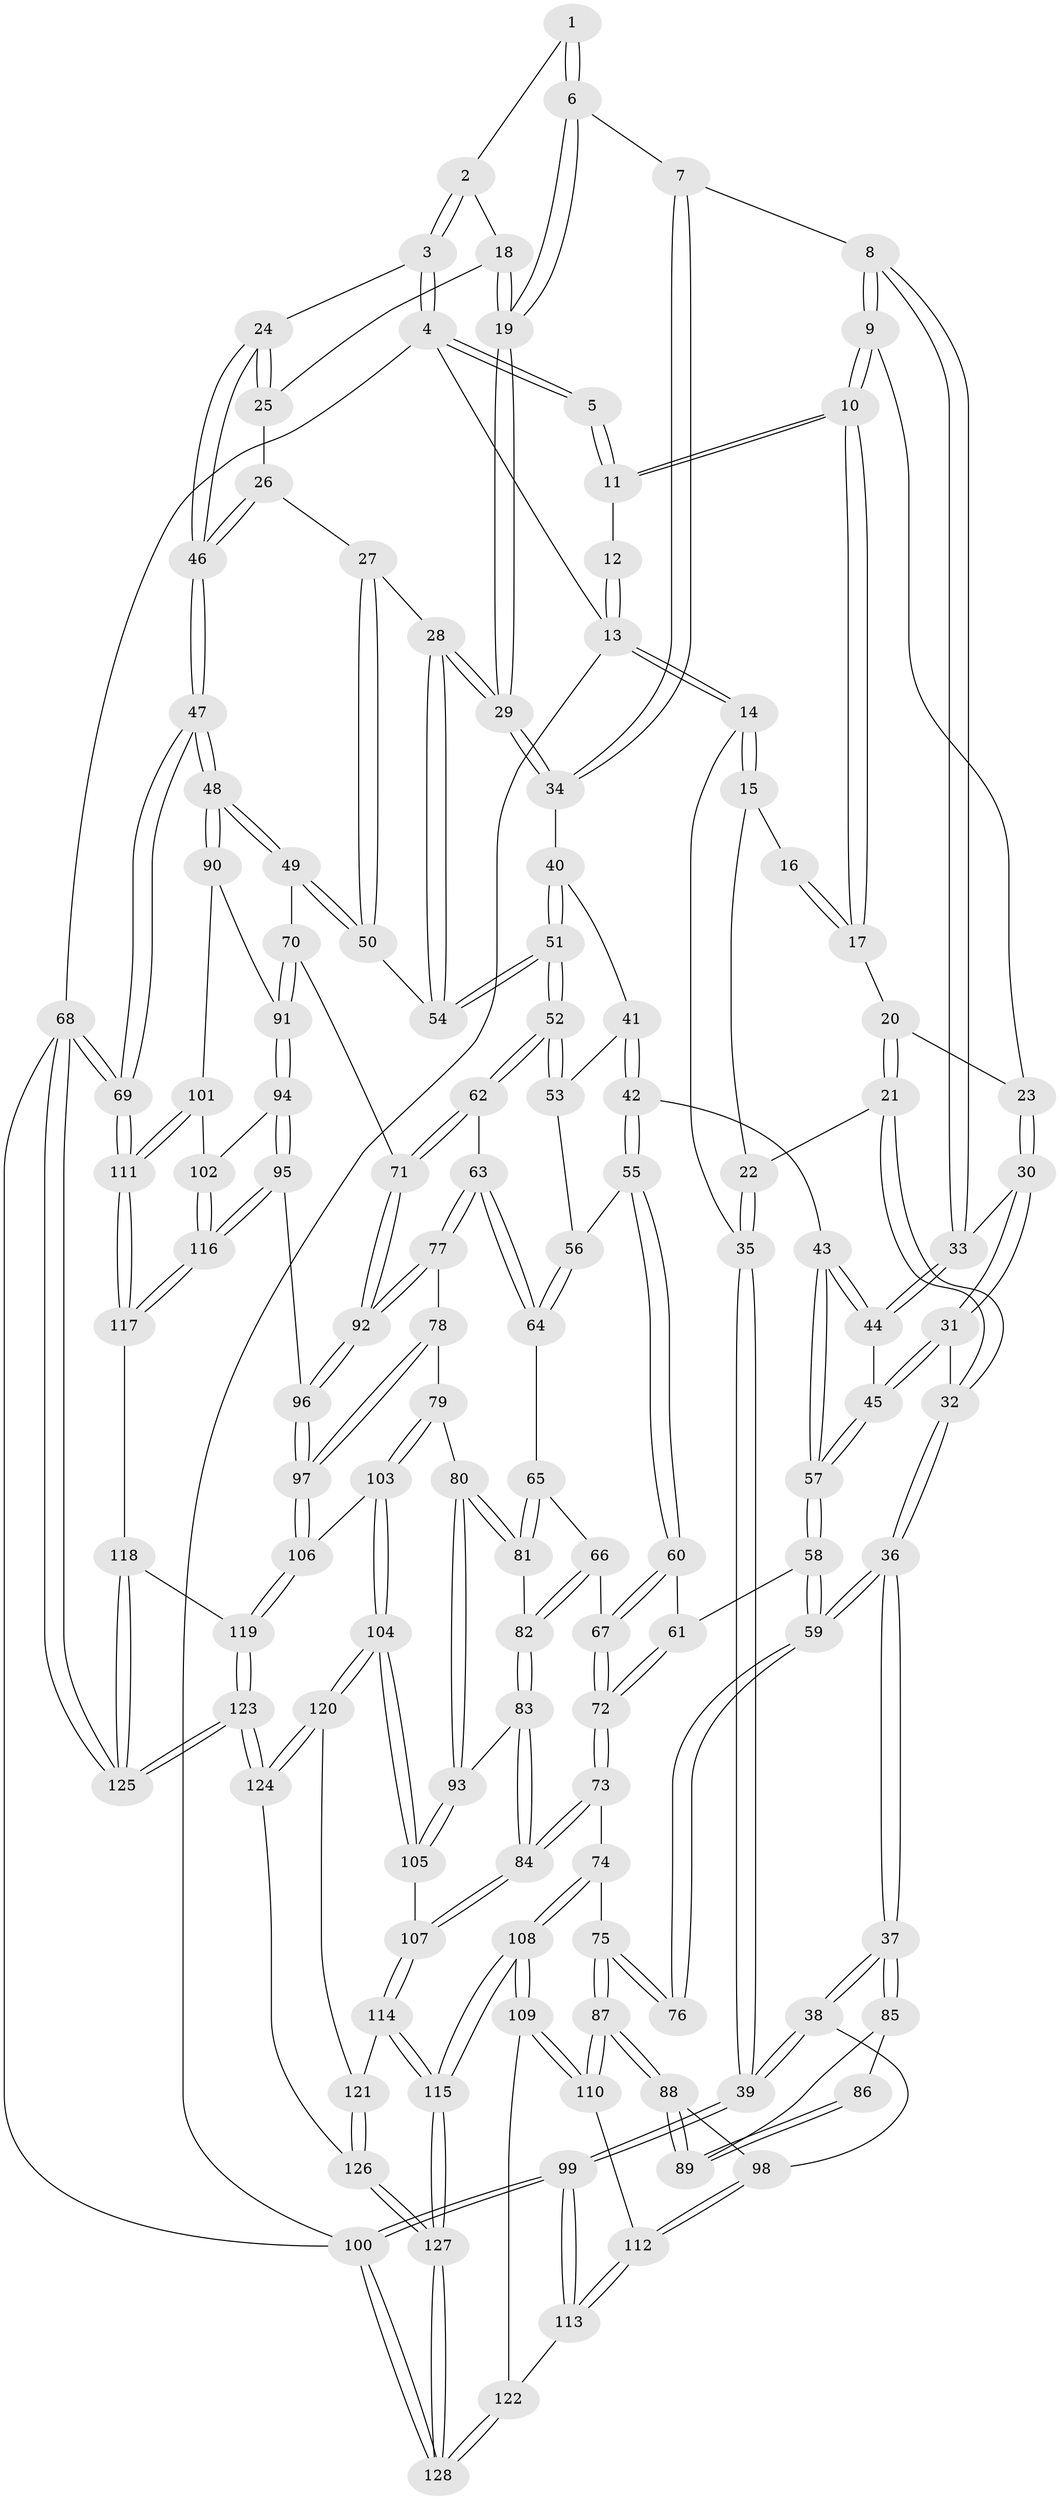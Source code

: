 // Generated by graph-tools (version 1.1) at 2025/16/03/09/25 04:16:54]
// undirected, 128 vertices, 317 edges
graph export_dot {
graph [start="1"]
  node [color=gray90,style=filled];
  1 [pos="+0.8250598542639778+0"];
  2 [pos="+0.8523825077833516+0.05626952394901141"];
  3 [pos="+1+0"];
  4 [pos="+1+0"];
  5 [pos="+0.8171933844356868+0"];
  6 [pos="+0.6707131079329091+0.1134240362862697"];
  7 [pos="+0.5862433122762188+0.09193145667098007"];
  8 [pos="+0.4621271559400214+0.008351534771765"];
  9 [pos="+0.4472979010997041+0"];
  10 [pos="+0.426629643292592+0"];
  11 [pos="+0.4250318452234415+0"];
  12 [pos="+0.24287032221285873+0"];
  13 [pos="+0+0"];
  14 [pos="+0+0"];
  15 [pos="+0.07774546740198089+0.07649522364314186"];
  16 [pos="+0.08156748297006863+0.07394377034654388"];
  17 [pos="+0.18026007289261733+0.08514310285272192"];
  18 [pos="+0.8515821905092484+0.11188768993961289"];
  19 [pos="+0.7930962574990098+0.17525185218740583"];
  20 [pos="+0.1531117153933934+0.14420995773821613"];
  21 [pos="+0.08283472708205868+0.19359430545565887"];
  22 [pos="+0.05106576957941741+0.18325448381355577"];
  23 [pos="+0.20959621071841547+0.17472644877793744"];
  24 [pos="+1+0"];
  25 [pos="+0.8801704555729309+0.11408441847698736"];
  26 [pos="+1+0.21397450284775865"];
  27 [pos="+0.9630487089909915+0.23694645919886714"];
  28 [pos="+0.8120666438486176+0.2448843682803082"];
  29 [pos="+0.8037390633089831+0.2159251486008701"];
  30 [pos="+0.21155372975070516+0.23307723423536228"];
  31 [pos="+0.1897099774861579+0.2911833494029129"];
  32 [pos="+0.16695855496262427+0.29117579368788093"];
  33 [pos="+0.44945013868774225+0.0585409512754134"];
  34 [pos="+0.6304814738185772+0.252072439623937"];
  35 [pos="+0+0.23796007235960911"];
  36 [pos="+0.028326779563489977+0.4423578195657715"];
  37 [pos="+0+0.47047021354047436"];
  38 [pos="+0+0.4755276041230557"];
  39 [pos="+0+0.47335806960316573"];
  40 [pos="+0.6331875488981525+0.2640462526477463"];
  41 [pos="+0.610035586478162+0.28376871234379575"];
  42 [pos="+0.46438705080187614+0.31015019463025206"];
  43 [pos="+0.44152276855540534+0.2807734048187975"];
  44 [pos="+0.43619390522710894+0.141196551594283"];
  45 [pos="+0.2139469286019807+0.3031906251143653"];
  46 [pos="+1+0.16716098439815189"];
  47 [pos="+1+0.49192322112561054"];
  48 [pos="+1+0.49247751351995084"];
  49 [pos="+0.9811975100076934+0.44521006500440846"];
  50 [pos="+0.9314731874581383+0.40517599224300394"];
  51 [pos="+0.7522816853041001+0.36941761431943554"];
  52 [pos="+0.7253803771497581+0.4112024056622587"];
  53 [pos="+0.5901048920360874+0.34726660858369246"];
  54 [pos="+0.7869264068668295+0.34509958500051346"];
  55 [pos="+0.4849352792014171+0.34977951220040226"];
  56 [pos="+0.5017416383923455+0.35742577362278355"];
  57 [pos="+0.2890724455027416+0.38730094147241545"];
  58 [pos="+0.28715710616648743+0.42864885815874343"];
  59 [pos="+0.24860753401555952+0.4604562701368756"];
  60 [pos="+0.4427680165787143+0.4700884593997451"];
  61 [pos="+0.3173402771551607+0.45055515475745933"];
  62 [pos="+0.7094572901925607+0.45928830062852455"];
  63 [pos="+0.6838499250992067+0.47032103815250254"];
  64 [pos="+0.6081619588614554+0.4780783585698416"];
  65 [pos="+0.5861221813102+0.49394960505523816"];
  66 [pos="+0.4633511618084029+0.5005160518396145"];
  67 [pos="+0.4547087471921008+0.4935455462431539"];
  68 [pos="+1+1"];
  69 [pos="+1+0.9293128514394624"];
  70 [pos="+0.8694648230273991+0.5297857995378766"];
  71 [pos="+0.7663141469255466+0.5356830280247674"];
  72 [pos="+0.35530519065689803+0.5839830365114904"];
  73 [pos="+0.3453674102922689+0.6344527398675773"];
  74 [pos="+0.33691320884106285+0.6354826508104008"];
  75 [pos="+0.2621902185577145+0.6305674968198205"];
  76 [pos="+0.23610792040744208+0.51928884905463"];
  77 [pos="+0.6382254137281987+0.604065875341868"];
  78 [pos="+0.6328738850283844+0.613684252344197"];
  79 [pos="+0.5727429934849455+0.638287239333148"];
  80 [pos="+0.5616008773345481+0.6349292281122466"];
  81 [pos="+0.5585934785744577+0.5846243104802369"];
  82 [pos="+0.4706159003973178+0.5404821415628279"];
  83 [pos="+0.45862444793153384+0.6149702525695957"];
  84 [pos="+0.37640883788775353+0.6526603178892305"];
  85 [pos="+0.05550743271336345+0.5291403731522333"];
  86 [pos="+0.20570910042740395+0.5304280993274183"];
  87 [pos="+0.21798665795041622+0.6581572396546467"];
  88 [pos="+0.15851676410181728+0.6364000569927152"];
  89 [pos="+0.1342059010675415+0.6014983703857222"];
  90 [pos="+0.9791551901775511+0.6155621551616071"];
  91 [pos="+0.9112842613960209+0.6328671170436614"];
  92 [pos="+0.769484121688697+0.6077837963378987"];
  93 [pos="+0.5399230040656987+0.6444691183870762"];
  94 [pos="+0.8830799604050682+0.6599707761815172"];
  95 [pos="+0.8135359686271432+0.6928331790567615"];
  96 [pos="+0.78047230665763+0.6919111297986063"];
  97 [pos="+0.7592405371719576+0.7114973183634837"];
  98 [pos="+0.09284730924322154+0.6885935079718696"];
  99 [pos="+0+0.828538283853618"];
  100 [pos="+0+1"];
  101 [pos="+0.9732255950592941+0.7083968572998303"];
  102 [pos="+0.9467667208120358+0.715899134687856"];
  103 [pos="+0.6676738486994737+0.7781855280681442"];
  104 [pos="+0.5242409696387776+0.8323194491298849"];
  105 [pos="+0.49522652001071493+0.7528499201944899"];
  106 [pos="+0.7135582418123391+0.7799398229872172"];
  107 [pos="+0.391074999864672+0.6880371765759804"];
  108 [pos="+0.25246719405367596+0.8881176093244547"];
  109 [pos="+0.22703127833058084+0.8706755893177439"];
  110 [pos="+0.20643514937170532+0.7739990113281898"];
  111 [pos="+1+0.8846785644504453"];
  112 [pos="+0.08346407563400941+0.7159694075666445"];
  113 [pos="+0+0.833402976943268"];
  114 [pos="+0.32714532706115346+0.8731569472632685"];
  115 [pos="+0.2587074311680418+0.8935259358826062"];
  116 [pos="+0.9255875750107804+0.7989627404970844"];
  117 [pos="+0.9431696021464534+0.8314110236582084"];
  118 [pos="+0.9205791463775077+0.8449306248862738"];
  119 [pos="+0.7485186775413084+0.8583647360606498"];
  120 [pos="+0.5027993201735333+0.8696542975538091"];
  121 [pos="+0.4291117188129918+0.8805460307731041"];
  122 [pos="+0.053982430198102484+0.8705722372005736"];
  123 [pos="+0.7362332056962039+1"];
  124 [pos="+0.6800974503403175+1"];
  125 [pos="+0.7713717992688016+1"];
  126 [pos="+0.41029044601983766+1"];
  127 [pos="+0.24485450867983397+1"];
  128 [pos="+0.1447050580071891+1"];
  1 -- 2;
  1 -- 6;
  1 -- 6;
  2 -- 3;
  2 -- 3;
  2 -- 18;
  3 -- 4;
  3 -- 4;
  3 -- 24;
  4 -- 5;
  4 -- 5;
  4 -- 13;
  4 -- 68;
  5 -- 11;
  5 -- 11;
  6 -- 7;
  6 -- 19;
  6 -- 19;
  7 -- 8;
  7 -- 34;
  7 -- 34;
  8 -- 9;
  8 -- 9;
  8 -- 33;
  8 -- 33;
  9 -- 10;
  9 -- 10;
  9 -- 23;
  10 -- 11;
  10 -- 11;
  10 -- 17;
  10 -- 17;
  11 -- 12;
  12 -- 13;
  12 -- 13;
  13 -- 14;
  13 -- 14;
  13 -- 100;
  14 -- 15;
  14 -- 15;
  14 -- 35;
  15 -- 16;
  15 -- 22;
  16 -- 17;
  16 -- 17;
  17 -- 20;
  18 -- 19;
  18 -- 19;
  18 -- 25;
  19 -- 29;
  19 -- 29;
  20 -- 21;
  20 -- 21;
  20 -- 23;
  21 -- 22;
  21 -- 32;
  21 -- 32;
  22 -- 35;
  22 -- 35;
  23 -- 30;
  23 -- 30;
  24 -- 25;
  24 -- 25;
  24 -- 46;
  24 -- 46;
  25 -- 26;
  26 -- 27;
  26 -- 46;
  26 -- 46;
  27 -- 28;
  27 -- 50;
  27 -- 50;
  28 -- 29;
  28 -- 29;
  28 -- 54;
  28 -- 54;
  29 -- 34;
  29 -- 34;
  30 -- 31;
  30 -- 31;
  30 -- 33;
  31 -- 32;
  31 -- 45;
  31 -- 45;
  32 -- 36;
  32 -- 36;
  33 -- 44;
  33 -- 44;
  34 -- 40;
  35 -- 39;
  35 -- 39;
  36 -- 37;
  36 -- 37;
  36 -- 59;
  36 -- 59;
  37 -- 38;
  37 -- 38;
  37 -- 85;
  37 -- 85;
  38 -- 39;
  38 -- 39;
  38 -- 98;
  39 -- 99;
  39 -- 99;
  40 -- 41;
  40 -- 51;
  40 -- 51;
  41 -- 42;
  41 -- 42;
  41 -- 53;
  42 -- 43;
  42 -- 55;
  42 -- 55;
  43 -- 44;
  43 -- 44;
  43 -- 57;
  43 -- 57;
  44 -- 45;
  45 -- 57;
  45 -- 57;
  46 -- 47;
  46 -- 47;
  47 -- 48;
  47 -- 48;
  47 -- 69;
  47 -- 69;
  48 -- 49;
  48 -- 49;
  48 -- 90;
  48 -- 90;
  49 -- 50;
  49 -- 50;
  49 -- 70;
  50 -- 54;
  51 -- 52;
  51 -- 52;
  51 -- 54;
  51 -- 54;
  52 -- 53;
  52 -- 53;
  52 -- 62;
  52 -- 62;
  53 -- 56;
  55 -- 56;
  55 -- 60;
  55 -- 60;
  56 -- 64;
  56 -- 64;
  57 -- 58;
  57 -- 58;
  58 -- 59;
  58 -- 59;
  58 -- 61;
  59 -- 76;
  59 -- 76;
  60 -- 61;
  60 -- 67;
  60 -- 67;
  61 -- 72;
  61 -- 72;
  62 -- 63;
  62 -- 71;
  62 -- 71;
  63 -- 64;
  63 -- 64;
  63 -- 77;
  63 -- 77;
  64 -- 65;
  65 -- 66;
  65 -- 81;
  65 -- 81;
  66 -- 67;
  66 -- 82;
  66 -- 82;
  67 -- 72;
  67 -- 72;
  68 -- 69;
  68 -- 69;
  68 -- 125;
  68 -- 125;
  68 -- 100;
  69 -- 111;
  69 -- 111;
  70 -- 71;
  70 -- 91;
  70 -- 91;
  71 -- 92;
  71 -- 92;
  72 -- 73;
  72 -- 73;
  73 -- 74;
  73 -- 84;
  73 -- 84;
  74 -- 75;
  74 -- 108;
  74 -- 108;
  75 -- 76;
  75 -- 76;
  75 -- 87;
  75 -- 87;
  77 -- 78;
  77 -- 92;
  77 -- 92;
  78 -- 79;
  78 -- 97;
  78 -- 97;
  79 -- 80;
  79 -- 103;
  79 -- 103;
  80 -- 81;
  80 -- 81;
  80 -- 93;
  80 -- 93;
  81 -- 82;
  82 -- 83;
  82 -- 83;
  83 -- 84;
  83 -- 84;
  83 -- 93;
  84 -- 107;
  84 -- 107;
  85 -- 86;
  85 -- 89;
  86 -- 89;
  86 -- 89;
  87 -- 88;
  87 -- 88;
  87 -- 110;
  87 -- 110;
  88 -- 89;
  88 -- 89;
  88 -- 98;
  90 -- 91;
  90 -- 101;
  91 -- 94;
  91 -- 94;
  92 -- 96;
  92 -- 96;
  93 -- 105;
  93 -- 105;
  94 -- 95;
  94 -- 95;
  94 -- 102;
  95 -- 96;
  95 -- 116;
  95 -- 116;
  96 -- 97;
  96 -- 97;
  97 -- 106;
  97 -- 106;
  98 -- 112;
  98 -- 112;
  99 -- 100;
  99 -- 100;
  99 -- 113;
  99 -- 113;
  100 -- 128;
  100 -- 128;
  101 -- 102;
  101 -- 111;
  101 -- 111;
  102 -- 116;
  102 -- 116;
  103 -- 104;
  103 -- 104;
  103 -- 106;
  104 -- 105;
  104 -- 105;
  104 -- 120;
  104 -- 120;
  105 -- 107;
  106 -- 119;
  106 -- 119;
  107 -- 114;
  107 -- 114;
  108 -- 109;
  108 -- 109;
  108 -- 115;
  108 -- 115;
  109 -- 110;
  109 -- 110;
  109 -- 122;
  110 -- 112;
  111 -- 117;
  111 -- 117;
  112 -- 113;
  112 -- 113;
  113 -- 122;
  114 -- 115;
  114 -- 115;
  114 -- 121;
  115 -- 127;
  115 -- 127;
  116 -- 117;
  116 -- 117;
  117 -- 118;
  118 -- 119;
  118 -- 125;
  118 -- 125;
  119 -- 123;
  119 -- 123;
  120 -- 121;
  120 -- 124;
  120 -- 124;
  121 -- 126;
  121 -- 126;
  122 -- 128;
  122 -- 128;
  123 -- 124;
  123 -- 124;
  123 -- 125;
  123 -- 125;
  124 -- 126;
  126 -- 127;
  126 -- 127;
  127 -- 128;
  127 -- 128;
}
